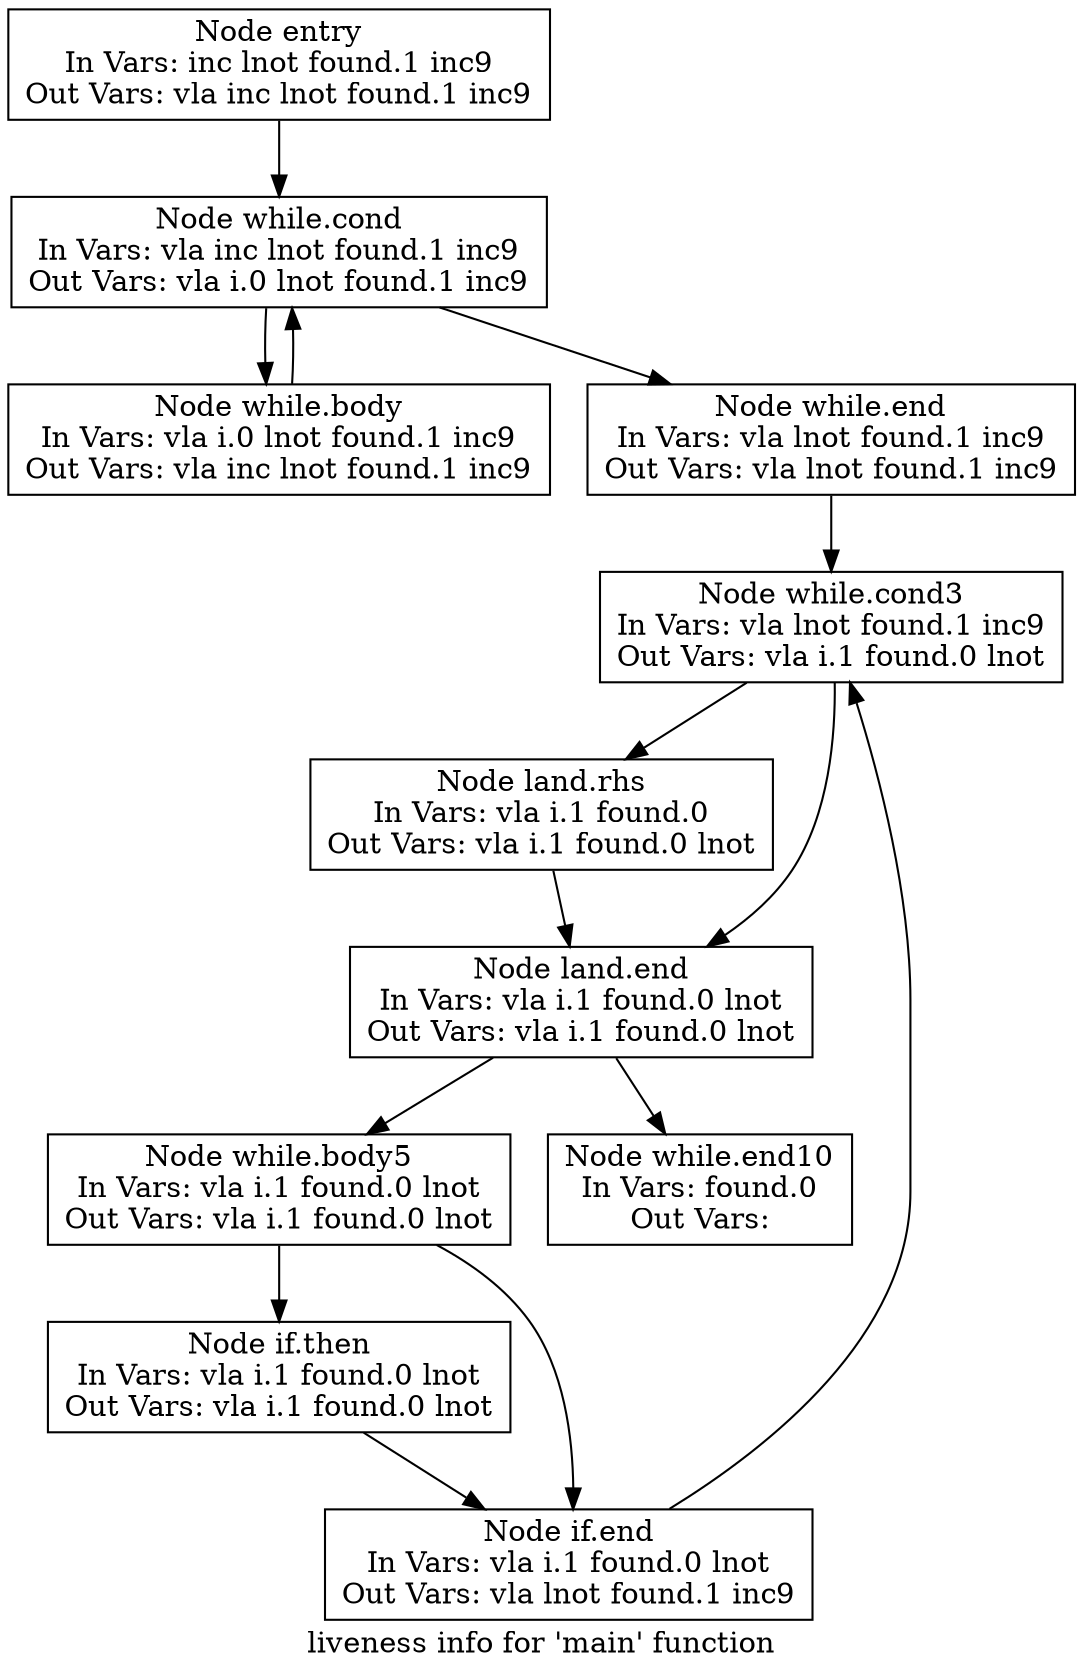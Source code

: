 digraph "liveness info for 'main' function" {
label="liveness info for 'main' function";
	"Nodeentry" [shape=record, label="{Node entry\n	In Vars:  inc lnot found.1 inc9\n	Out Vars:  vla inc lnot found.1 inc9}"];
	"Nodeentry" -> "Nodewhile.cond";
	"Nodewhile.cond" [shape=record, label="{Node while.cond\n	In Vars:  vla inc lnot found.1 inc9\n	Out Vars:  vla i.0 lnot found.1 inc9}"];
	"Nodewhile.cond" -> "Nodewhile.body";
	"Nodewhile.cond" -> "Nodewhile.end";
	"Nodewhile.body" [shape=record, label="{Node while.body\n	In Vars:  vla i.0 lnot found.1 inc9\n	Out Vars:  vla inc lnot found.1 inc9}"];
	"Nodewhile.body" -> "Nodewhile.cond";
	"Nodewhile.end" [shape=record, label="{Node while.end\n	In Vars:  vla lnot found.1 inc9\n	Out Vars:  vla lnot found.1 inc9}"];
	"Nodewhile.end" -> "Nodewhile.cond3";
	"Nodewhile.cond3" [shape=record, label="{Node while.cond3\n	In Vars:  vla lnot found.1 inc9\n	Out Vars:  vla i.1 found.0 lnot}"];
	"Nodewhile.cond3" -> "Nodeland.rhs";
	"Nodewhile.cond3" -> "Nodeland.end";
	"Nodeland.rhs" [shape=record, label="{Node land.rhs\n	In Vars:  vla i.1 found.0\n	Out Vars:  vla i.1 found.0 lnot}"];
	"Nodeland.rhs" -> "Nodeland.end";
	"Nodeland.end" [shape=record, label="{Node land.end\n	In Vars:  vla i.1 found.0 lnot\n	Out Vars:  vla i.1 found.0 lnot}"];
	"Nodeland.end" -> "Nodewhile.body5";
	"Nodeland.end" -> "Nodewhile.end10";
	"Nodewhile.body5" [shape=record, label="{Node while.body5\n	In Vars:  vla i.1 found.0 lnot\n	Out Vars:  vla i.1 found.0 lnot}"];
	"Nodewhile.body5" -> "Nodeif.then";
	"Nodewhile.body5" -> "Nodeif.end";
	"Nodeif.then" [shape=record, label="{Node if.then\n	In Vars:  vla i.1 found.0 lnot\n	Out Vars:  vla i.1 found.0 lnot}"];
	"Nodeif.then" -> "Nodeif.end";
	"Nodeif.end" [shape=record, label="{Node if.end\n	In Vars:  vla i.1 found.0 lnot\n	Out Vars:  vla lnot found.1 inc9}"];
	"Nodeif.end" -> "Nodewhile.cond3";
	"Nodewhile.end10" [shape=record, label="{Node while.end10\n	In Vars:  found.0\n	Out Vars: }"];

}